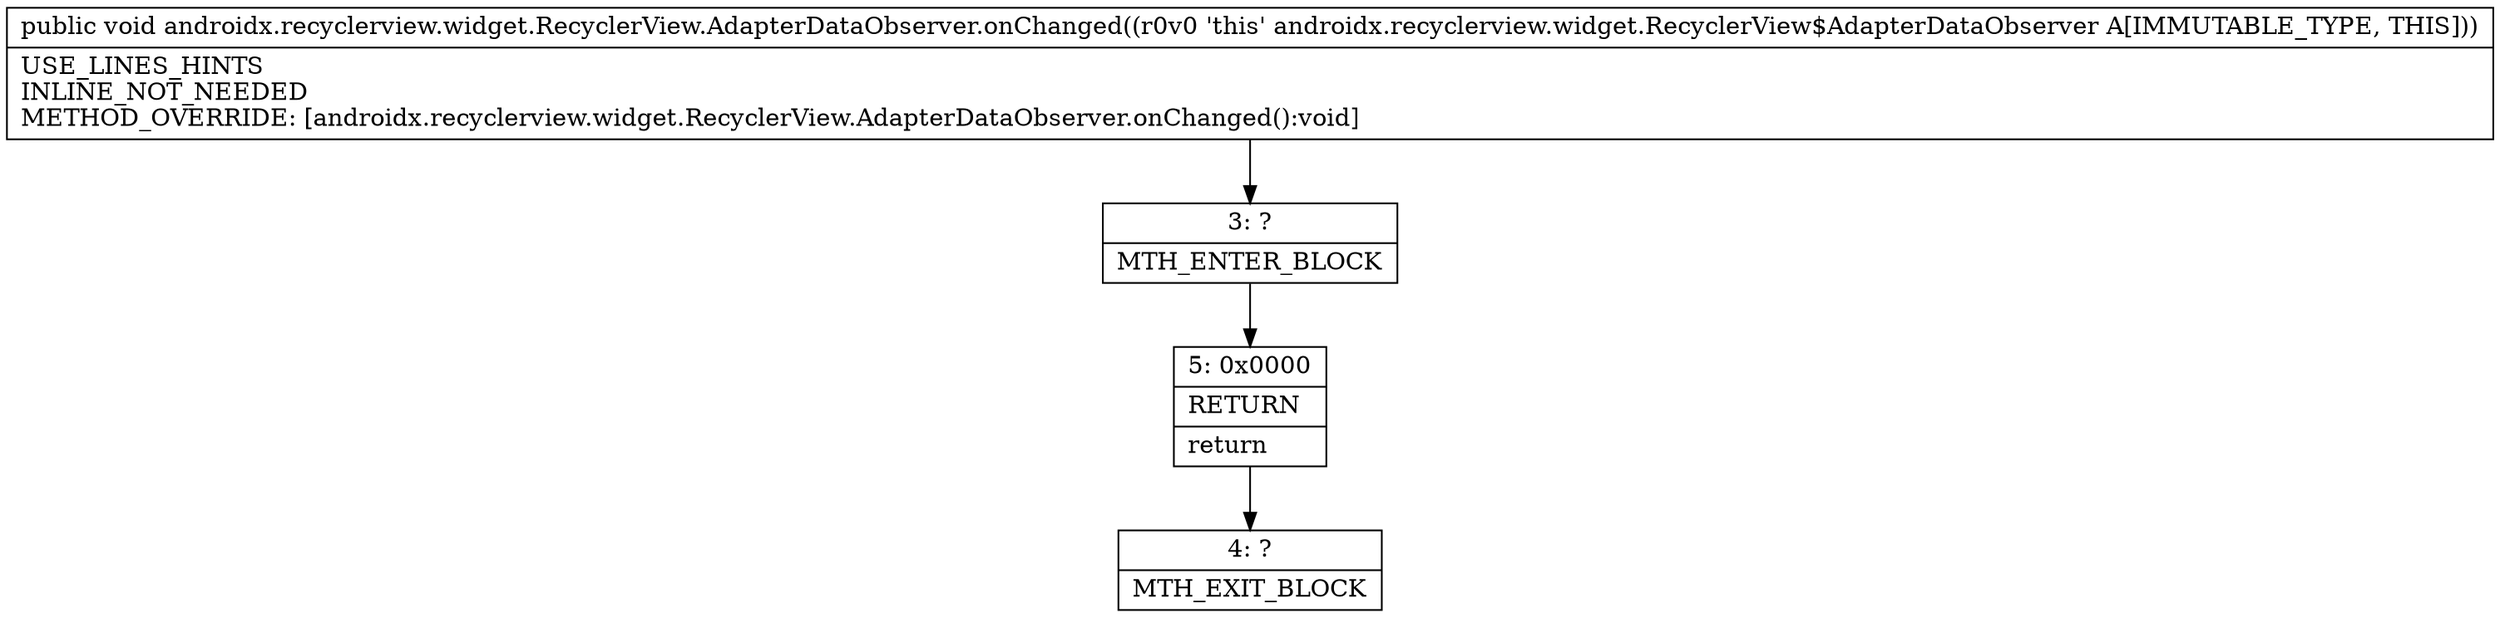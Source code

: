 digraph "CFG forandroidx.recyclerview.widget.RecyclerView.AdapterDataObserver.onChanged()V" {
Node_3 [shape=record,label="{3\:\ ?|MTH_ENTER_BLOCK\l}"];
Node_5 [shape=record,label="{5\:\ 0x0000|RETURN\l|return\l}"];
Node_4 [shape=record,label="{4\:\ ?|MTH_EXIT_BLOCK\l}"];
MethodNode[shape=record,label="{public void androidx.recyclerview.widget.RecyclerView.AdapterDataObserver.onChanged((r0v0 'this' androidx.recyclerview.widget.RecyclerView$AdapterDataObserver A[IMMUTABLE_TYPE, THIS]))  | USE_LINES_HINTS\lINLINE_NOT_NEEDED\lMETHOD_OVERRIDE: [androidx.recyclerview.widget.RecyclerView.AdapterDataObserver.onChanged():void]\l}"];
MethodNode -> Node_3;Node_3 -> Node_5;
Node_5 -> Node_4;
}

